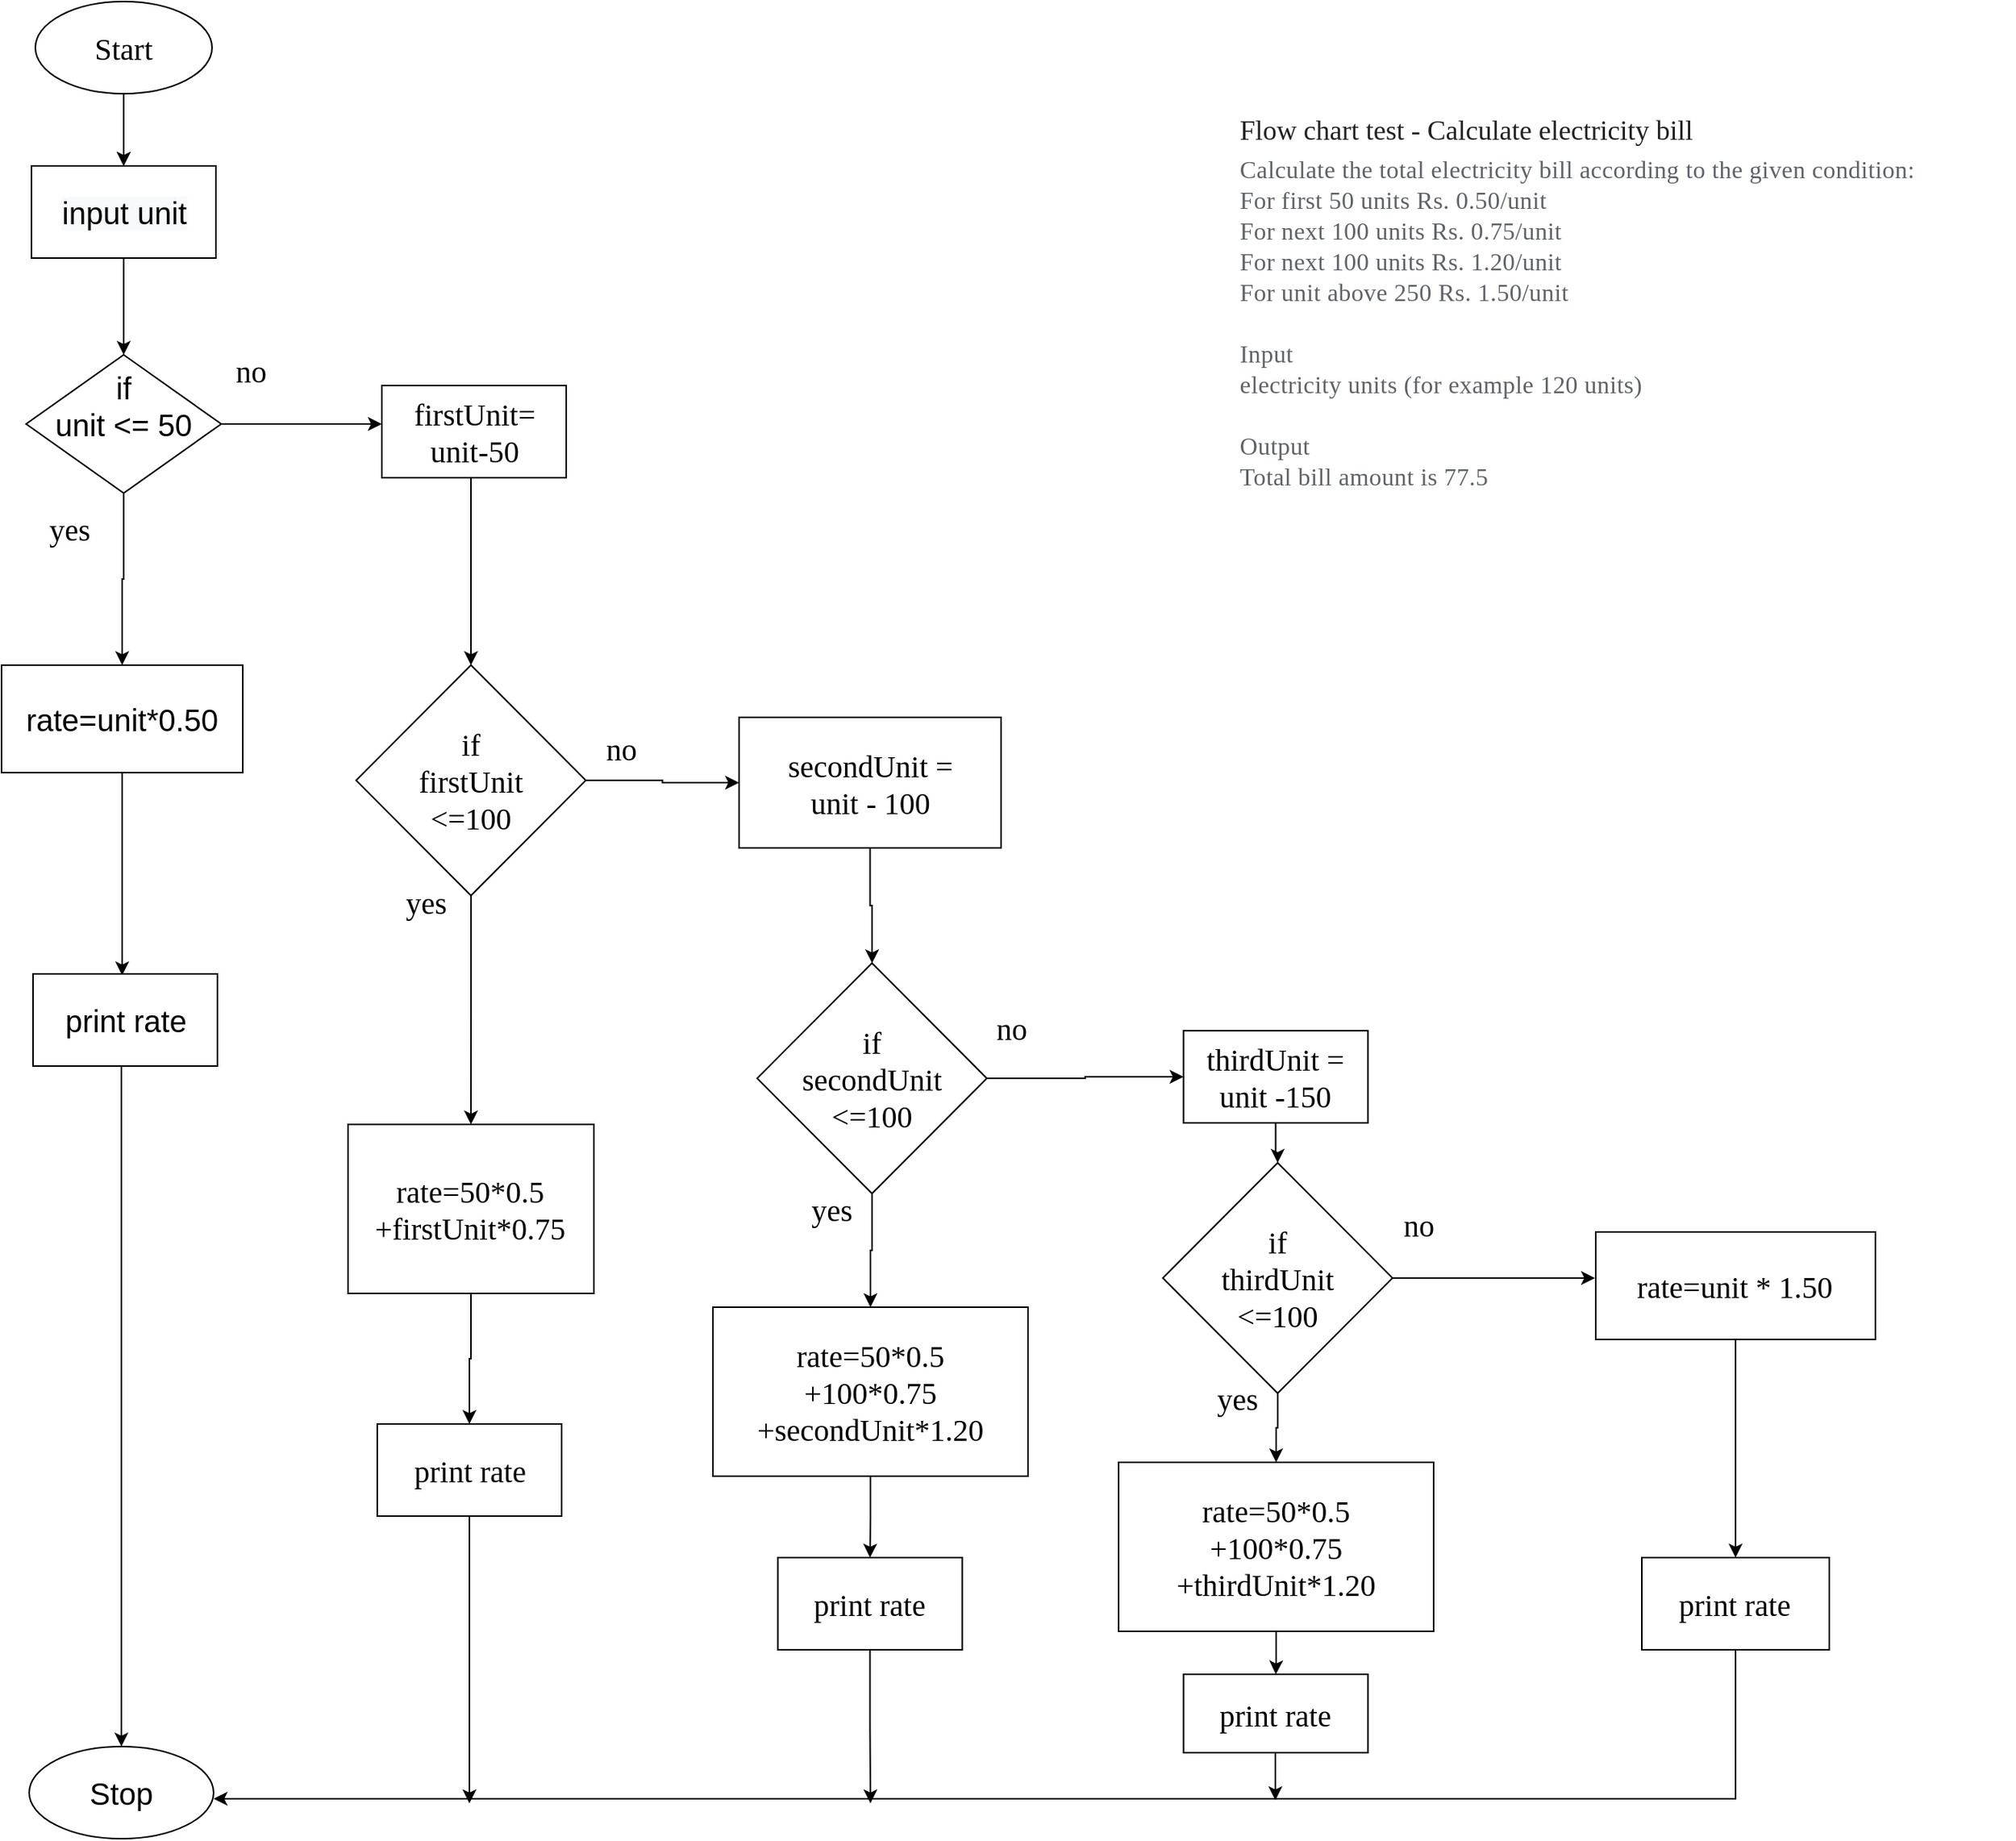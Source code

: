 <mxfile version="20.6.0" type="device"><diagram id="pRKkxmIxCMjJla2O56Sb" name="Page-1"><mxGraphModel dx="2980" dy="1226" grid="1" gridSize="10" guides="1" tooltips="1" connect="1" arrows="1" fold="1" page="1" pageScale="1" pageWidth="850" pageHeight="1100" math="0" shadow="0"><root><mxCell id="0"/><mxCell id="1" parent="0"/><mxCell id="6iYskC8k12-z2TARQ-dH-5" value="" style="edgeStyle=orthogonalEdgeStyle;rounded=0;orthogonalLoop=1;jettySize=auto;html=1;fontSize=20;entryX=0.5;entryY=0;entryDx=0;entryDy=0;" parent="1" source="6iYskC8k12-z2TARQ-dH-1" target="6iYskC8k12-z2TARQ-dH-13" edge="1"><mxGeometry relative="1" as="geometry"><mxPoint x="330" y="385" as="targetPoint"/></mxGeometry></mxCell><mxCell id="6iYskC8k12-z2TARQ-dH-14" value="" style="edgeStyle=orthogonalEdgeStyle;rounded=0;orthogonalLoop=1;jettySize=auto;html=1;fontFamily=Verdana;fontSize=20;" parent="1" source="6iYskC8k12-z2TARQ-dH-1" target="6iYskC8k12-z2TARQ-dH-13" edge="1"><mxGeometry relative="1" as="geometry"/></mxCell><mxCell id="6iYskC8k12-z2TARQ-dH-1" value="&lt;font face=&quot;Verdana&quot; style=&quot;font-size: 20px;&quot;&gt;Start&lt;/font&gt;" style="ellipse;whiteSpace=wrap;html=1;fontSize=20;" parent="1" vertex="1"><mxGeometry x="272" y="270" width="115" height="60" as="geometry"/></mxCell><mxCell id="6iYskC8k12-z2TARQ-dH-10" value="" style="edgeStyle=orthogonalEdgeStyle;rounded=0;orthogonalLoop=1;jettySize=auto;html=1;fontFamily=Verdana;fontSize=20;" parent="1" source="6iYskC8k12-z2TARQ-dH-7" target="6iYskC8k12-z2TARQ-dH-9" edge="1"><mxGeometry relative="1" as="geometry"/></mxCell><mxCell id="6iYskC8k12-z2TARQ-dH-75" style="edgeStyle=orthogonalEdgeStyle;rounded=0;orthogonalLoop=1;jettySize=auto;html=1;fontFamily=Verdana;fontSize=20;" parent="1" target="6iYskC8k12-z2TARQ-dH-27" edge="1"><mxGeometry relative="1" as="geometry"><mxPoint x="388.0" y="545" as="sourcePoint"/><mxPoint x="492.5" y="550" as="targetPoint"/><Array as="points"><mxPoint x="485.5" y="545"/><mxPoint x="485.5" y="545"/></Array></mxGeometry></mxCell><mxCell id="6iYskC8k12-z2TARQ-dH-7" value="&lt;font style=&quot;font-size: 20px;&quot;&gt;if &lt;br style=&quot;font-size: 20px;&quot;&gt;unit &amp;lt;= 50&lt;br style=&quot;font-size: 20px;&quot;&gt;&lt;br style=&quot;font-size: 20px;&quot;&gt;&lt;/font&gt;" style="rhombus;whiteSpace=wrap;html=1;fontSize=20;" parent="1" vertex="1"><mxGeometry x="266" y="500" width="127" height="90" as="geometry"/></mxCell><mxCell id="6iYskC8k12-z2TARQ-dH-86" style="edgeStyle=orthogonalEdgeStyle;rounded=0;orthogonalLoop=1;jettySize=auto;html=1;fontFamily=Verdana;fontSize=20;exitX=0.5;exitY=1;exitDx=0;exitDy=0;" parent="1" source="6iYskC8k12-z2TARQ-dH-9" edge="1"><mxGeometry relative="1" as="geometry"><mxPoint x="328.5" y="831" as="sourcePoint"/><mxPoint x="328.5" y="904" as="targetPoint"/></mxGeometry></mxCell><mxCell id="6iYskC8k12-z2TARQ-dH-9" value="&lt;font style=&quot;font-size: 20px;&quot;&gt;rate=unit*0.50&lt;/font&gt;" style="whiteSpace=wrap;html=1;fontSize=20;" parent="1" vertex="1"><mxGeometry x="250" y="702" width="157" height="70" as="geometry"/></mxCell><mxCell id="6iYskC8k12-z2TARQ-dH-84" style="edgeStyle=orthogonalEdgeStyle;rounded=0;orthogonalLoop=1;jettySize=auto;html=1;fontFamily=Verdana;fontSize=20;" parent="1" source="6iYskC8k12-z2TARQ-dH-13" target="6iYskC8k12-z2TARQ-dH-7" edge="1"><mxGeometry relative="1" as="geometry"/></mxCell><mxCell id="6iYskC8k12-z2TARQ-dH-13" value="&lt;span style=&quot;color: rgb(0, 0, 0); font-family: Helvetica; font-size: 20px; font-style: normal; font-variant-ligatures: normal; font-variant-caps: normal; font-weight: 400; letter-spacing: normal; orphans: 2; text-align: center; text-indent: 0px; text-transform: none; widows: 2; word-spacing: 0px; -webkit-text-stroke-width: 0px; background-color: rgb(248, 249, 250); text-decoration-thickness: initial; text-decoration-style: initial; text-decoration-color: initial; float: none; display: inline !important;&quot;&gt;input unit&lt;/span&gt;" style="whiteSpace=wrap;html=1;fontSize=20;" parent="1" vertex="1"><mxGeometry x="269.5" y="377" width="120" height="60" as="geometry"/></mxCell><mxCell id="6iYskC8k12-z2TARQ-dH-87" style="edgeStyle=orthogonalEdgeStyle;rounded=0;orthogonalLoop=1;jettySize=auto;html=1;entryX=0.5;entryY=0;entryDx=0;entryDy=0;fontFamily=Verdana;fontSize=20;" parent="1" source="6iYskC8k12-z2TARQ-dH-16" target="6iYskC8k12-z2TARQ-dH-18" edge="1"><mxGeometry relative="1" as="geometry"><Array as="points"><mxPoint x="328" y="1070"/><mxPoint x="328" y="1070"/></Array></mxGeometry></mxCell><mxCell id="6iYskC8k12-z2TARQ-dH-16" value="&lt;font style=&quot;font-size: 20px;&quot;&gt;print rate&lt;/font&gt;" style="whiteSpace=wrap;html=1;fontSize=20;" parent="1" vertex="1"><mxGeometry x="270.5" y="903.01" width="120" height="60" as="geometry"/></mxCell><mxCell id="6iYskC8k12-z2TARQ-dH-18" value="Stop" style="ellipse;whiteSpace=wrap;html=1;fontSize=20;" parent="1" vertex="1"><mxGeometry x="268" y="1406" width="120" height="60" as="geometry"/></mxCell><mxCell id="6iYskC8k12-z2TARQ-dH-24" value="" style="edgeStyle=orthogonalEdgeStyle;rounded=0;orthogonalLoop=1;jettySize=auto;html=1;fontFamily=Verdana;fontSize=20;" parent="1" source="6iYskC8k12-z2TARQ-dH-22" target="6iYskC8k12-z2TARQ-dH-23" edge="1"><mxGeometry relative="1" as="geometry"/></mxCell><mxCell id="6iYskC8k12-z2TARQ-dH-76" style="edgeStyle=orthogonalEdgeStyle;rounded=0;orthogonalLoop=1;jettySize=auto;html=1;fontFamily=Verdana;fontSize=20;" parent="1" source="6iYskC8k12-z2TARQ-dH-22" target="6iYskC8k12-z2TARQ-dH-34" edge="1"><mxGeometry relative="1" as="geometry"/></mxCell><mxCell id="6iYskC8k12-z2TARQ-dH-22" value="if&lt;br style=&quot;font-size: 20px;&quot;&gt;firstUnit&lt;br style=&quot;font-size: 20px;&quot;&gt;&amp;lt;=100" style="rhombus;whiteSpace=wrap;html=1;fontFamily=Verdana;fontSize=20;" parent="1" vertex="1"><mxGeometry x="480.77" y="702" width="149.47" height="150" as="geometry"/></mxCell><mxCell id="6iYskC8k12-z2TARQ-dH-37" value="" style="edgeStyle=orthogonalEdgeStyle;rounded=0;orthogonalLoop=1;jettySize=auto;html=1;fontFamily=Verdana;fontSize=20;" parent="1" source="6iYskC8k12-z2TARQ-dH-23" target="6iYskC8k12-z2TARQ-dH-36" edge="1"><mxGeometry relative="1" as="geometry"/></mxCell><mxCell id="6iYskC8k12-z2TARQ-dH-23" value="rate=50*0.5&lt;br style=&quot;font-size: 20px;&quot;&gt;+firstUnit*0.75" style="whiteSpace=wrap;html=1;fontSize=20;fontFamily=Verdana;" parent="1" vertex="1"><mxGeometry x="475.49" y="1001.01" width="160.01" height="110" as="geometry"/></mxCell><mxCell id="6iYskC8k12-z2TARQ-dH-28" style="edgeStyle=orthogonalEdgeStyle;rounded=0;orthogonalLoop=1;jettySize=auto;html=1;entryX=0.5;entryY=0;entryDx=0;entryDy=0;fontFamily=Verdana;fontSize=20;" parent="1" source="6iYskC8k12-z2TARQ-dH-27" target="6iYskC8k12-z2TARQ-dH-22" edge="1"><mxGeometry relative="1" as="geometry"><Array as="points"><mxPoint x="555.5" y="613"/><mxPoint x="555.5" y="613"/></Array></mxGeometry></mxCell><mxCell id="6iYskC8k12-z2TARQ-dH-27" value="firstUnit=&lt;br style=&quot;font-size: 20px;&quot;&gt;unit-50" style="rounded=0;whiteSpace=wrap;html=1;fontFamily=Verdana;fontSize=20;" parent="1" vertex="1"><mxGeometry x="497.5" y="520" width="120" height="60" as="geometry"/></mxCell><mxCell id="6iYskC8k12-z2TARQ-dH-47" style="edgeStyle=orthogonalEdgeStyle;rounded=0;orthogonalLoop=1;jettySize=auto;html=1;fontFamily=Verdana;fontSize=20;" parent="1" source="6iYskC8k12-z2TARQ-dH-34" target="6iYskC8k12-z2TARQ-dH-40" edge="1"><mxGeometry relative="1" as="geometry"/></mxCell><mxCell id="6iYskC8k12-z2TARQ-dH-34" value="secondUnit =&lt;br style=&quot;font-size: 20px;&quot;&gt;unit - 100" style="whiteSpace=wrap;html=1;fontSize=20;fontFamily=Verdana;" parent="1" vertex="1"><mxGeometry x="729.98" y="736" width="170.52" height="85" as="geometry"/></mxCell><mxCell id="6iYskC8k12-z2TARQ-dH-82" style="edgeStyle=orthogonalEdgeStyle;rounded=0;orthogonalLoop=1;jettySize=auto;html=1;fontFamily=Verdana;fontSize=20;" parent="1" source="6iYskC8k12-z2TARQ-dH-36" edge="1"><mxGeometry relative="1" as="geometry"><mxPoint x="554.5" y="1443" as="targetPoint"/></mxGeometry></mxCell><mxCell id="6iYskC8k12-z2TARQ-dH-36" value="print rate" style="whiteSpace=wrap;html=1;fontSize=20;fontFamily=Verdana;" parent="1" vertex="1"><mxGeometry x="494.505" y="1196" width="120" height="60" as="geometry"/></mxCell><mxCell id="6iYskC8k12-z2TARQ-dH-39" value="" style="edgeStyle=orthogonalEdgeStyle;rounded=0;orthogonalLoop=1;jettySize=auto;html=1;fontFamily=Verdana;fontSize=20;" parent="1" source="6iYskC8k12-z2TARQ-dH-40" target="6iYskC8k12-z2TARQ-dH-42" edge="1"><mxGeometry relative="1" as="geometry"/></mxCell><mxCell id="6iYskC8k12-z2TARQ-dH-91" value="" style="edgeStyle=orthogonalEdgeStyle;rounded=0;orthogonalLoop=1;jettySize=auto;html=1;fontFamily=Verdana;fontSize=20;" parent="1" source="6iYskC8k12-z2TARQ-dH-40" target="6iYskC8k12-z2TARQ-dH-90" edge="1"><mxGeometry relative="1" as="geometry"/></mxCell><mxCell id="6iYskC8k12-z2TARQ-dH-40" value="if&lt;br style=&quot;font-size: 20px;&quot;&gt;secondUnit&lt;br style=&quot;font-size: 20px;&quot;&gt;&amp;lt;=100" style="rhombus;whiteSpace=wrap;html=1;fontFamily=Verdana;fontSize=20;" parent="1" vertex="1"><mxGeometry x="741.76" y="896" width="149.47" height="150" as="geometry"/></mxCell><mxCell id="6iYskC8k12-z2TARQ-dH-41" value="" style="edgeStyle=orthogonalEdgeStyle;rounded=0;orthogonalLoop=1;jettySize=auto;html=1;fontFamily=Verdana;fontSize=20;" parent="1" source="6iYskC8k12-z2TARQ-dH-42" target="6iYskC8k12-z2TARQ-dH-43" edge="1"><mxGeometry relative="1" as="geometry"/></mxCell><mxCell id="6iYskC8k12-z2TARQ-dH-42" value="rate=50*0.5&lt;br style=&quot;font-size: 20px;&quot;&gt;+100*0.75&lt;br style=&quot;font-size: 20px;&quot;&gt;+secondUnit*1.20" style="whiteSpace=wrap;html=1;fontSize=20;fontFamily=Verdana;" parent="1" vertex="1"><mxGeometry x="712.99" y="1120" width="205.01" height="110" as="geometry"/></mxCell><mxCell id="6iYskC8k12-z2TARQ-dH-80" style="edgeStyle=orthogonalEdgeStyle;rounded=0;orthogonalLoop=1;jettySize=auto;html=1;fontFamily=Verdana;fontSize=20;" parent="1" source="6iYskC8k12-z2TARQ-dH-43" edge="1"><mxGeometry relative="1" as="geometry"><mxPoint x="815.5" y="1443" as="targetPoint"/></mxGeometry></mxCell><mxCell id="6iYskC8k12-z2TARQ-dH-43" value="print rate" style="whiteSpace=wrap;html=1;fontSize=20;fontFamily=Verdana;" parent="1" vertex="1"><mxGeometry x="755.235" y="1283" width="120" height="60" as="geometry"/></mxCell><mxCell id="6iYskC8k12-z2TARQ-dH-51" value="" style="edgeStyle=orthogonalEdgeStyle;rounded=0;orthogonalLoop=1;jettySize=auto;html=1;fontFamily=Verdana;fontSize=20;" parent="1" source="6iYskC8k12-z2TARQ-dH-48" target="6iYskC8k12-z2TARQ-dH-50" edge="1"><mxGeometry relative="1" as="geometry"/></mxCell><mxCell id="6iYskC8k12-z2TARQ-dH-48" value="rate=unit * 1.50" style="whiteSpace=wrap;html=1;fontSize=20;fontFamily=Verdana;" parent="1" vertex="1"><mxGeometry x="1287.49" y="1071" width="182.01" height="70" as="geometry"/></mxCell><mxCell id="6iYskC8k12-z2TARQ-dH-78" style="edgeStyle=orthogonalEdgeStyle;rounded=0;orthogonalLoop=1;jettySize=auto;html=1;fontFamily=Verdana;fontSize=20;entryX=1;entryY=0.5;entryDx=0;entryDy=0;exitX=0.5;exitY=1;exitDx=0;exitDy=0;" parent="1" source="6iYskC8k12-z2TARQ-dH-50" edge="1"><mxGeometry relative="1" as="geometry"><mxPoint x="1198.231" y="1430" as="sourcePoint"/><mxPoint x="388" y="1440" as="targetPoint"/><Array as="points"><mxPoint x="1378" y="1440"/></Array></mxGeometry></mxCell><mxCell id="6iYskC8k12-z2TARQ-dH-50" value="print rate" style="whiteSpace=wrap;html=1;fontSize=20;fontFamily=Verdana;" parent="1" vertex="1"><mxGeometry x="1317.495" y="1283" width="122" height="60" as="geometry"/></mxCell><mxCell id="6iYskC8k12-z2TARQ-dH-62" value="yes" style="text;html=1;align=center;verticalAlign=middle;resizable=0;points=[];autosize=1;strokeColor=none;fillColor=none;fontSize=20;fontFamily=Verdana;" parent="1" vertex="1"><mxGeometry x="263.5" y="593" width="60" height="40" as="geometry"/></mxCell><mxCell id="6iYskC8k12-z2TARQ-dH-63" value="yes" style="text;html=1;align=center;verticalAlign=middle;resizable=0;points=[];autosize=1;strokeColor=none;fillColor=none;fontSize=20;fontFamily=Verdana;" parent="1" vertex="1"><mxGeometry x="495.5" y="836" width="60" height="40" as="geometry"/></mxCell><mxCell id="6iYskC8k12-z2TARQ-dH-64" value="yes" style="text;html=1;align=center;verticalAlign=middle;resizable=0;points=[];autosize=1;strokeColor=none;fillColor=none;fontSize=20;fontFamily=Verdana;" parent="1" vertex="1"><mxGeometry x="759.5" y="1036.01" width="60" height="40" as="geometry"/></mxCell><mxCell id="6iYskC8k12-z2TARQ-dH-65" value="no" style="text;html=1;align=center;verticalAlign=middle;resizable=0;points=[];autosize=1;strokeColor=none;fillColor=none;fontSize=20;fontFamily=Verdana;" parent="1" vertex="1"><mxGeometry x="387" y="490" width="50" height="40" as="geometry"/></mxCell><mxCell id="6iYskC8k12-z2TARQ-dH-66" value="no" style="text;html=1;align=center;verticalAlign=middle;resizable=0;points=[];autosize=1;strokeColor=none;fillColor=none;fontSize=20;fontFamily=Verdana;" parent="1" vertex="1"><mxGeometry x="627.5" y="736" width="50" height="40" as="geometry"/></mxCell><mxCell id="6iYskC8k12-z2TARQ-dH-67" value="no" style="text;html=1;align=center;verticalAlign=middle;resizable=0;points=[];autosize=1;strokeColor=none;fillColor=none;fontSize=20;fontFamily=Verdana;" parent="1" vertex="1"><mxGeometry x="881.5" y="918" width="50" height="40" as="geometry"/></mxCell><mxCell id="6iYskC8k12-z2TARQ-dH-98" style="edgeStyle=orthogonalEdgeStyle;rounded=0;orthogonalLoop=1;jettySize=auto;html=1;entryX=0.5;entryY=0;entryDx=0;entryDy=0;fontFamily=Verdana;fontSize=20;" parent="1" source="6iYskC8k12-z2TARQ-dH-90" target="6iYskC8k12-z2TARQ-dH-93" edge="1"><mxGeometry relative="1" as="geometry"/></mxCell><mxCell id="6iYskC8k12-z2TARQ-dH-90" value="thirdUnit =&lt;br&gt;unit -150" style="whiteSpace=wrap;html=1;fontSize=20;fontFamily=Verdana;" parent="1" vertex="1"><mxGeometry x="1019.245" y="940.01" width="120" height="60" as="geometry"/></mxCell><mxCell id="6iYskC8k12-z2TARQ-dH-92" value="" style="edgeStyle=orthogonalEdgeStyle;rounded=0;orthogonalLoop=1;jettySize=auto;html=1;fontFamily=Verdana;fontSize=20;" parent="1" source="6iYskC8k12-z2TARQ-dH-93" target="6iYskC8k12-z2TARQ-dH-95" edge="1"><mxGeometry relative="1" as="geometry"/></mxCell><mxCell id="6iYskC8k12-z2TARQ-dH-100" style="edgeStyle=orthogonalEdgeStyle;rounded=0;orthogonalLoop=1;jettySize=auto;html=1;fontFamily=Verdana;fontSize=20;" parent="1" source="6iYskC8k12-z2TARQ-dH-93" edge="1"><mxGeometry relative="1" as="geometry"><mxPoint x="1287" y="1101" as="targetPoint"/></mxGeometry></mxCell><mxCell id="6iYskC8k12-z2TARQ-dH-93" value="if&lt;br style=&quot;font-size: 20px;&quot;&gt;thirdUnit&lt;br&gt;&amp;lt;=100" style="rhombus;whiteSpace=wrap;html=1;fontFamily=Verdana;fontSize=20;" parent="1" vertex="1"><mxGeometry x="1005.77" y="1026" width="149.47" height="150" as="geometry"/></mxCell><mxCell id="6iYskC8k12-z2TARQ-dH-94" value="" style="edgeStyle=orthogonalEdgeStyle;rounded=0;orthogonalLoop=1;jettySize=auto;html=1;fontFamily=Verdana;fontSize=20;" parent="1" source="6iYskC8k12-z2TARQ-dH-95" target="6iYskC8k12-z2TARQ-dH-96" edge="1"><mxGeometry relative="1" as="geometry"/></mxCell><mxCell id="6iYskC8k12-z2TARQ-dH-95" value="rate=50*0.5&lt;br style=&quot;font-size: 20px;&quot;&gt;+100*0.75&lt;br style=&quot;font-size: 20px;&quot;&gt;+thirdUnit*1.20" style="whiteSpace=wrap;html=1;fontSize=20;fontFamily=Verdana;" parent="1" vertex="1"><mxGeometry x="977" y="1221" width="205.01" height="110" as="geometry"/></mxCell><mxCell id="6iYskC8k12-z2TARQ-dH-104" style="edgeStyle=orthogonalEdgeStyle;rounded=0;orthogonalLoop=1;jettySize=auto;html=1;fontFamily=Verdana;fontSize=20;" parent="1" edge="1"><mxGeometry relative="1" as="geometry"><mxPoint x="1077.077" y="1391" as="sourcePoint"/><mxPoint x="1079" y="1441" as="targetPoint"/><Array as="points"><mxPoint x="1077" y="1396"/></Array></mxGeometry></mxCell><mxCell id="6iYskC8k12-z2TARQ-dH-96" value="print rate" style="whiteSpace=wrap;html=1;fontSize=20;fontFamily=Verdana;" parent="1" vertex="1"><mxGeometry x="1019.25" y="1359" width="120" height="51" as="geometry"/></mxCell><mxCell id="6iYskC8k12-z2TARQ-dH-97" value="yes" style="text;html=1;align=center;verticalAlign=middle;resizable=0;points=[];autosize=1;strokeColor=none;fillColor=none;fontSize=20;fontFamily=Verdana;" parent="1" vertex="1"><mxGeometry x="1023.51" y="1159.01" width="60" height="40" as="geometry"/></mxCell><mxCell id="6iYskC8k12-z2TARQ-dH-105" value="no" style="text;html=1;align=center;verticalAlign=middle;resizable=0;points=[];autosize=1;strokeColor=none;fillColor=none;fontSize=20;fontFamily=Verdana;" parent="1" vertex="1"><mxGeometry x="1147" y="1046" width="50" height="40" as="geometry"/></mxCell><mxCell id="u-uekmVpYVfx1jJ2xLS7-10" value="&lt;p&gt;&lt;table style=&quot;color: rgb(34, 34, 34); text-align: start; background-color: rgb(255, 255, 255); width: 422px;&quot; role=&quot;presentation&quot; cellspacing=&quot;0&quot; cellpadding=&quot;0&quot;&gt;&lt;tbody&gt;&lt;tr&gt;&lt;td style=&quot;margin: 0px; font-family: &amp;quot;Google Sans&amp;quot;, Roboto, Helvetica, Arial, sans-serif; font-size: 18px; line-height: 24px;&quot;&gt;&lt;font face=&quot;Verdana&quot; style=&quot;font-size: 18px;&quot;&gt;Flow chart test - Calculate electricity bill&lt;/font&gt;&lt;/td&gt;&lt;/tr&gt;&lt;tr height=&quot;4px&quot;&gt;&lt;/tr&gt;&lt;tr&gt;&lt;td style=&quot;margin: 0px; color: rgb(95, 99, 104); font-size: 14px; line-height: 20px; letter-spacing: 0.2px;&quot;&gt;&lt;font face=&quot;Verdana&quot; size=&quot;3&quot;&gt;Calculate the total electricity bill according to the given condition:&lt;br&gt;For first 50 units Rs. 0.50/unit&lt;br&gt;For next 100 units Rs. 0.75/unit&lt;br&gt;For next 100 units Rs. 1.20/unit&lt;br&gt;For unit above 250 Rs. 1.50/unit&lt;br&gt;&lt;br&gt;Input&amp;nbsp;&lt;br&gt;electricity units (for example 120 units)&lt;br&gt;&lt;br&gt;Output&lt;br&gt;Total bill amount is 77.5&lt;/font&gt;&lt;/td&gt;&lt;/tr&gt;&lt;tr height=&quot;16px&quot;&gt;&lt;/tr&gt;&lt;tr&gt;&lt;/tr&gt;&lt;/tbody&gt;&lt;/table&gt;&lt;/p&gt;" style="text;html=1;align=center;verticalAlign=middle;resizable=0;points=[];autosize=1;strokeColor=none;fillColor=none;" parent="1" vertex="1"><mxGeometry x="990" y="313" width="570" height="320" as="geometry"/></mxCell></root></mxGraphModel></diagram></mxfile>